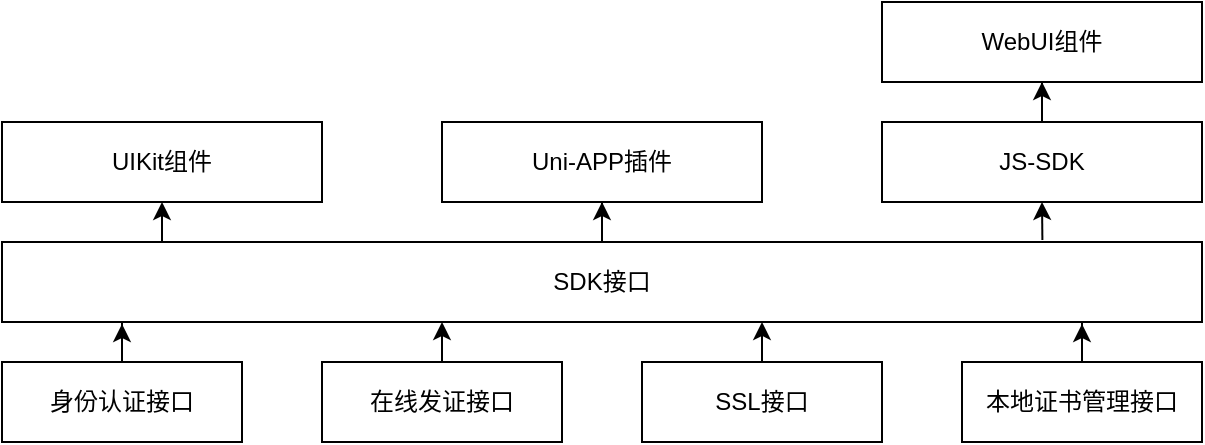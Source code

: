 <mxfile version="14.9.5" type="github">
  <diagram id="-y3N3Z9cl_SN0APgkpZm" name="Page-1">
    <mxGraphModel dx="946" dy="536" grid="1" gridSize="10" guides="1" tooltips="1" connect="1" arrows="1" fold="1" page="1" pageScale="1" pageWidth="827" pageHeight="1169" math="0" shadow="0">
      <root>
        <mxCell id="0" />
        <mxCell id="1" parent="0" />
        <mxCell id="3-TPdkifqKUNHDb0MB-f-11" style="edgeStyle=orthogonalEdgeStyle;rounded=0;orthogonalLoop=1;jettySize=auto;html=1;entryX=0.1;entryY=1.025;entryDx=0;entryDy=0;entryPerimeter=0;" edge="1" parent="1" source="3-TPdkifqKUNHDb0MB-f-1" target="3-TPdkifqKUNHDb0MB-f-5">
          <mxGeometry relative="1" as="geometry" />
        </mxCell>
        <mxCell id="3-TPdkifqKUNHDb0MB-f-1" value="身份认证接口" style="rounded=0;whiteSpace=wrap;html=1;" vertex="1" parent="1">
          <mxGeometry x="80" y="360" width="120" height="40" as="geometry" />
        </mxCell>
        <mxCell id="3-TPdkifqKUNHDb0MB-f-12" style="edgeStyle=orthogonalEdgeStyle;rounded=0;orthogonalLoop=1;jettySize=auto;html=1;entryX=0.367;entryY=1;entryDx=0;entryDy=0;entryPerimeter=0;" edge="1" parent="1" source="3-TPdkifqKUNHDb0MB-f-2" target="3-TPdkifqKUNHDb0MB-f-5">
          <mxGeometry relative="1" as="geometry" />
        </mxCell>
        <mxCell id="3-TPdkifqKUNHDb0MB-f-2" value="在线发证接口" style="rounded=0;whiteSpace=wrap;html=1;" vertex="1" parent="1">
          <mxGeometry x="240" y="360" width="120" height="40" as="geometry" />
        </mxCell>
        <mxCell id="3-TPdkifqKUNHDb0MB-f-13" style="edgeStyle=orthogonalEdgeStyle;rounded=0;orthogonalLoop=1;jettySize=auto;html=1;entryX=0.633;entryY=1;entryDx=0;entryDy=0;entryPerimeter=0;" edge="1" parent="1" source="3-TPdkifqKUNHDb0MB-f-3" target="3-TPdkifqKUNHDb0MB-f-5">
          <mxGeometry relative="1" as="geometry" />
        </mxCell>
        <mxCell id="3-TPdkifqKUNHDb0MB-f-3" value="SSL接口" style="rounded=0;whiteSpace=wrap;html=1;" vertex="1" parent="1">
          <mxGeometry x="400" y="360" width="120" height="40" as="geometry" />
        </mxCell>
        <mxCell id="3-TPdkifqKUNHDb0MB-f-14" style="edgeStyle=orthogonalEdgeStyle;rounded=0;orthogonalLoop=1;jettySize=auto;html=1;entryX=0.9;entryY=1.025;entryDx=0;entryDy=0;entryPerimeter=0;" edge="1" parent="1" source="3-TPdkifqKUNHDb0MB-f-4" target="3-TPdkifqKUNHDb0MB-f-5">
          <mxGeometry relative="1" as="geometry" />
        </mxCell>
        <mxCell id="3-TPdkifqKUNHDb0MB-f-4" value="本地证书管理接口" style="rounded=0;whiteSpace=wrap;html=1;" vertex="1" parent="1">
          <mxGeometry x="560" y="360" width="120" height="40" as="geometry" />
        </mxCell>
        <mxCell id="3-TPdkifqKUNHDb0MB-f-15" style="edgeStyle=orthogonalEdgeStyle;rounded=0;orthogonalLoop=1;jettySize=auto;html=1;entryX=0.5;entryY=1;entryDx=0;entryDy=0;exitX=0.137;exitY=0;exitDx=0;exitDy=0;exitPerimeter=0;" edge="1" parent="1" source="3-TPdkifqKUNHDb0MB-f-5" target="3-TPdkifqKUNHDb0MB-f-6">
          <mxGeometry relative="1" as="geometry" />
        </mxCell>
        <mxCell id="3-TPdkifqKUNHDb0MB-f-16" style="edgeStyle=orthogonalEdgeStyle;rounded=0;orthogonalLoop=1;jettySize=auto;html=1;entryX=0.5;entryY=1;entryDx=0;entryDy=0;" edge="1" parent="1" source="3-TPdkifqKUNHDb0MB-f-5" target="3-TPdkifqKUNHDb0MB-f-8">
          <mxGeometry relative="1" as="geometry" />
        </mxCell>
        <mxCell id="3-TPdkifqKUNHDb0MB-f-17" style="edgeStyle=orthogonalEdgeStyle;rounded=0;orthogonalLoop=1;jettySize=auto;html=1;entryX=0.5;entryY=1;entryDx=0;entryDy=0;exitX=0.867;exitY=-0.025;exitDx=0;exitDy=0;exitPerimeter=0;" edge="1" parent="1" source="3-TPdkifqKUNHDb0MB-f-5" target="3-TPdkifqKUNHDb0MB-f-7">
          <mxGeometry relative="1" as="geometry" />
        </mxCell>
        <mxCell id="3-TPdkifqKUNHDb0MB-f-5" value="SDK接口" style="rounded=0;whiteSpace=wrap;html=1;" vertex="1" parent="1">
          <mxGeometry x="80" y="300" width="600" height="40" as="geometry" />
        </mxCell>
        <mxCell id="3-TPdkifqKUNHDb0MB-f-6" value="UIKit组件" style="rounded=0;whiteSpace=wrap;html=1;" vertex="1" parent="1">
          <mxGeometry x="80" y="240" width="160" height="40" as="geometry" />
        </mxCell>
        <mxCell id="3-TPdkifqKUNHDb0MB-f-18" style="edgeStyle=orthogonalEdgeStyle;rounded=0;orthogonalLoop=1;jettySize=auto;html=1;entryX=0.5;entryY=1;entryDx=0;entryDy=0;" edge="1" parent="1" source="3-TPdkifqKUNHDb0MB-f-7" target="3-TPdkifqKUNHDb0MB-f-9">
          <mxGeometry relative="1" as="geometry" />
        </mxCell>
        <mxCell id="3-TPdkifqKUNHDb0MB-f-7" value="JS-SDK" style="rounded=0;whiteSpace=wrap;html=1;" vertex="1" parent="1">
          <mxGeometry x="520" y="240" width="160" height="40" as="geometry" />
        </mxCell>
        <mxCell id="3-TPdkifqKUNHDb0MB-f-8" value="Uni-APP插件" style="rounded=0;whiteSpace=wrap;html=1;" vertex="1" parent="1">
          <mxGeometry x="300" y="240" width="160" height="40" as="geometry" />
        </mxCell>
        <mxCell id="3-TPdkifqKUNHDb0MB-f-9" value="WebUI组件" style="rounded=0;whiteSpace=wrap;html=1;" vertex="1" parent="1">
          <mxGeometry x="520" y="180" width="160" height="40" as="geometry" />
        </mxCell>
      </root>
    </mxGraphModel>
  </diagram>
</mxfile>
